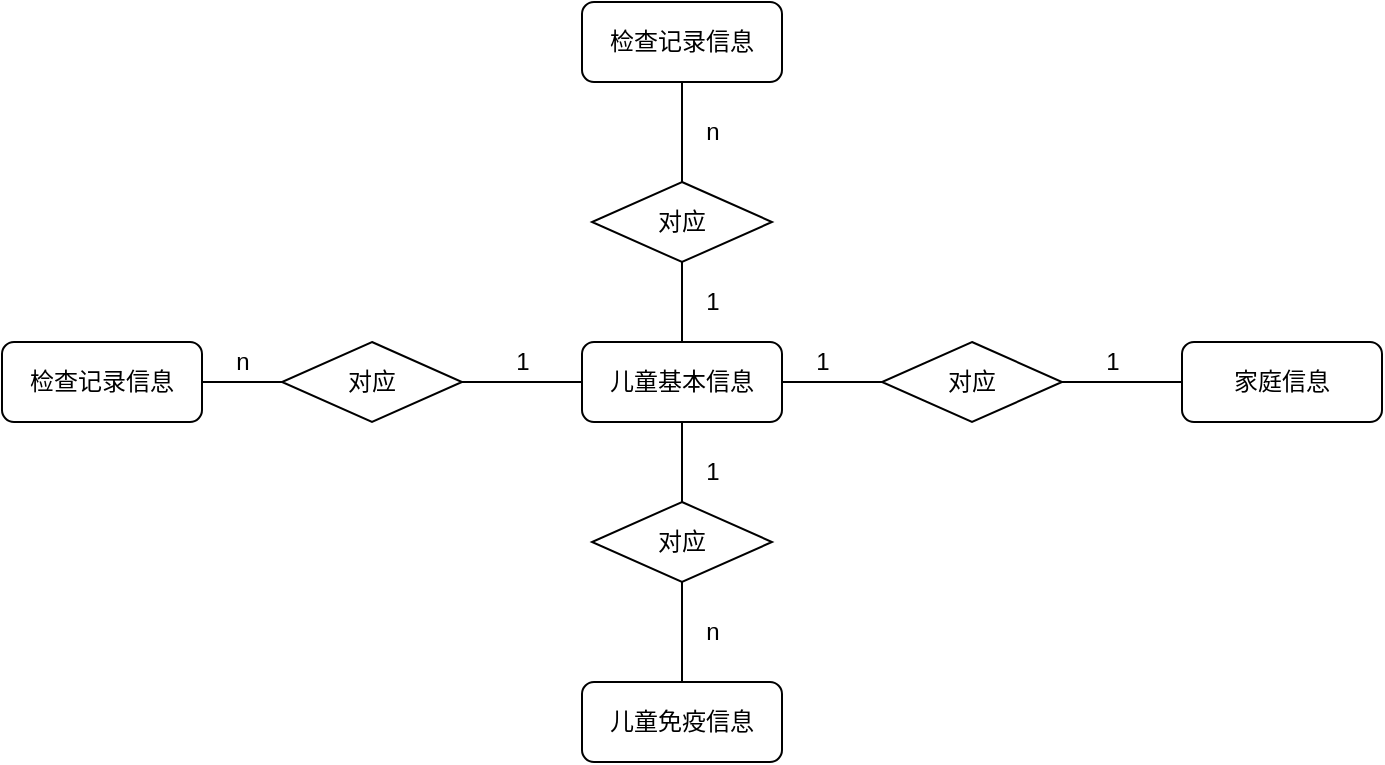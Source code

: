 <mxfile version="21.1.7" type="github">
  <diagram name="第 1 页" id="aJMnGmdrbb2Bqixd6drr">
    <mxGraphModel dx="1655" dy="478" grid="1" gridSize="10" guides="1" tooltips="1" connect="1" arrows="1" fold="1" page="1" pageScale="1" pageWidth="827" pageHeight="1169" math="0" shadow="0">
      <root>
        <mxCell id="0" />
        <mxCell id="1" parent="0" />
        <mxCell id="-vMLV96m9PtU9IQiF6Ga-1" value="儿童基本信息" style="rounded=1;whiteSpace=wrap;html=1;" vertex="1" parent="1">
          <mxGeometry x="190" y="310" width="100" height="40" as="geometry" />
        </mxCell>
        <mxCell id="-vMLV96m9PtU9IQiF6Ga-2" value="对应" style="rhombus;whiteSpace=wrap;html=1;" vertex="1" parent="1">
          <mxGeometry x="340" y="310" width="90" height="40" as="geometry" />
        </mxCell>
        <mxCell id="-vMLV96m9PtU9IQiF6Ga-3" value="家庭信息" style="rounded=1;whiteSpace=wrap;html=1;" vertex="1" parent="1">
          <mxGeometry x="490" y="310" width="100" height="40" as="geometry" />
        </mxCell>
        <mxCell id="-vMLV96m9PtU9IQiF6Ga-4" value="" style="endArrow=none;html=1;rounded=0;entryX=1;entryY=0.5;entryDx=0;entryDy=0;exitX=0;exitY=0.5;exitDx=0;exitDy=0;" edge="1" parent="1" source="-vMLV96m9PtU9IQiF6Ga-2" target="-vMLV96m9PtU9IQiF6Ga-1">
          <mxGeometry width="50" height="50" relative="1" as="geometry">
            <mxPoint x="400" y="350" as="sourcePoint" />
            <mxPoint x="450" y="300" as="targetPoint" />
          </mxGeometry>
        </mxCell>
        <mxCell id="-vMLV96m9PtU9IQiF6Ga-5" value="" style="endArrow=none;html=1;rounded=0;entryX=1;entryY=0.5;entryDx=0;entryDy=0;exitX=0;exitY=0.5;exitDx=0;exitDy=0;" edge="1" parent="1" source="-vMLV96m9PtU9IQiF6Ga-3" target="-vMLV96m9PtU9IQiF6Ga-2">
          <mxGeometry width="50" height="50" relative="1" as="geometry">
            <mxPoint x="350" y="340" as="sourcePoint" />
            <mxPoint x="310" y="340" as="targetPoint" />
          </mxGeometry>
        </mxCell>
        <mxCell id="-vMLV96m9PtU9IQiF6Ga-6" value="1" style="text;html=1;align=center;verticalAlign=middle;resizable=0;points=[];autosize=1;strokeColor=none;fillColor=none;" vertex="1" parent="1">
          <mxGeometry x="295" y="305" width="30" height="30" as="geometry" />
        </mxCell>
        <mxCell id="-vMLV96m9PtU9IQiF6Ga-7" value="1" style="text;html=1;align=center;verticalAlign=middle;resizable=0;points=[];autosize=1;strokeColor=none;fillColor=none;" vertex="1" parent="1">
          <mxGeometry x="440" y="305" width="30" height="30" as="geometry" />
        </mxCell>
        <mxCell id="-vMLV96m9PtU9IQiF6Ga-8" value="对应" style="rhombus;whiteSpace=wrap;html=1;" vertex="1" parent="1">
          <mxGeometry x="195" y="390" width="90" height="40" as="geometry" />
        </mxCell>
        <mxCell id="-vMLV96m9PtU9IQiF6Ga-9" value="儿童免疫信息" style="rounded=1;whiteSpace=wrap;html=1;" vertex="1" parent="1">
          <mxGeometry x="190" y="480" width="100" height="40" as="geometry" />
        </mxCell>
        <mxCell id="-vMLV96m9PtU9IQiF6Ga-11" value="" style="endArrow=none;html=1;rounded=0;entryX=0.5;entryY=1;entryDx=0;entryDy=0;exitX=0.5;exitY=0;exitDx=0;exitDy=0;" edge="1" parent="1" source="-vMLV96m9PtU9IQiF6Ga-8" target="-vMLV96m9PtU9IQiF6Ga-1">
          <mxGeometry width="50" height="50" relative="1" as="geometry">
            <mxPoint x="90" y="450" as="sourcePoint" />
            <mxPoint x="140" y="400" as="targetPoint" />
          </mxGeometry>
        </mxCell>
        <mxCell id="-vMLV96m9PtU9IQiF6Ga-12" value="" style="endArrow=none;html=1;rounded=0;entryX=0.5;entryY=1;entryDx=0;entryDy=0;exitX=0.5;exitY=0;exitDx=0;exitDy=0;" edge="1" parent="1" source="-vMLV96m9PtU9IQiF6Ga-9" target="-vMLV96m9PtU9IQiF6Ga-8">
          <mxGeometry width="50" height="50" relative="1" as="geometry">
            <mxPoint x="110" y="500" as="sourcePoint" />
            <mxPoint x="160" y="450" as="targetPoint" />
          </mxGeometry>
        </mxCell>
        <mxCell id="-vMLV96m9PtU9IQiF6Ga-13" value="1" style="text;html=1;align=center;verticalAlign=middle;resizable=0;points=[];autosize=1;strokeColor=none;fillColor=none;" vertex="1" parent="1">
          <mxGeometry x="240" y="360" width="30" height="30" as="geometry" />
        </mxCell>
        <mxCell id="-vMLV96m9PtU9IQiF6Ga-14" value="n" style="text;html=1;align=center;verticalAlign=middle;resizable=0;points=[];autosize=1;strokeColor=none;fillColor=none;" vertex="1" parent="1">
          <mxGeometry x="240" y="440" width="30" height="30" as="geometry" />
        </mxCell>
        <mxCell id="-vMLV96m9PtU9IQiF6Ga-15" value="对应" style="rhombus;whiteSpace=wrap;html=1;" vertex="1" parent="1">
          <mxGeometry x="195" y="230" width="90" height="40" as="geometry" />
        </mxCell>
        <mxCell id="-vMLV96m9PtU9IQiF6Ga-16" value="检查记录信息" style="rounded=1;whiteSpace=wrap;html=1;" vertex="1" parent="1">
          <mxGeometry x="190" y="140" width="100" height="40" as="geometry" />
        </mxCell>
        <mxCell id="-vMLV96m9PtU9IQiF6Ga-17" value="" style="endArrow=none;html=1;rounded=0;entryX=0.5;entryY=1;entryDx=0;entryDy=0;" edge="1" parent="1" source="-vMLV96m9PtU9IQiF6Ga-1" target="-vMLV96m9PtU9IQiF6Ga-15">
          <mxGeometry width="50" height="50" relative="1" as="geometry">
            <mxPoint x="110" y="330" as="sourcePoint" />
            <mxPoint x="160" y="280" as="targetPoint" />
          </mxGeometry>
        </mxCell>
        <mxCell id="-vMLV96m9PtU9IQiF6Ga-18" value="" style="endArrow=none;html=1;rounded=0;entryX=0.5;entryY=1;entryDx=0;entryDy=0;" edge="1" parent="1" source="-vMLV96m9PtU9IQiF6Ga-15" target="-vMLV96m9PtU9IQiF6Ga-16">
          <mxGeometry width="50" height="50" relative="1" as="geometry">
            <mxPoint x="100" y="330" as="sourcePoint" />
            <mxPoint x="150" y="280" as="targetPoint" />
          </mxGeometry>
        </mxCell>
        <mxCell id="-vMLV96m9PtU9IQiF6Ga-19" value="1" style="text;html=1;align=center;verticalAlign=middle;resizable=0;points=[];autosize=1;strokeColor=none;fillColor=none;" vertex="1" parent="1">
          <mxGeometry x="240" y="275" width="30" height="30" as="geometry" />
        </mxCell>
        <mxCell id="-vMLV96m9PtU9IQiF6Ga-20" value="n" style="text;html=1;align=center;verticalAlign=middle;resizable=0;points=[];autosize=1;strokeColor=none;fillColor=none;" vertex="1" parent="1">
          <mxGeometry x="240" y="190" width="30" height="30" as="geometry" />
        </mxCell>
        <mxCell id="-vMLV96m9PtU9IQiF6Ga-22" value="对应" style="rhombus;whiteSpace=wrap;html=1;" vertex="1" parent="1">
          <mxGeometry x="40" y="310" width="90" height="40" as="geometry" />
        </mxCell>
        <mxCell id="-vMLV96m9PtU9IQiF6Ga-23" value="检查记录信息" style="rounded=1;whiteSpace=wrap;html=1;" vertex="1" parent="1">
          <mxGeometry x="-100" y="310" width="100" height="40" as="geometry" />
        </mxCell>
        <mxCell id="-vMLV96m9PtU9IQiF6Ga-24" value="" style="endArrow=none;html=1;rounded=0;entryX=0;entryY=0.5;entryDx=0;entryDy=0;" edge="1" parent="1" source="-vMLV96m9PtU9IQiF6Ga-22" target="-vMLV96m9PtU9IQiF6Ga-1">
          <mxGeometry width="50" height="50" relative="1" as="geometry">
            <mxPoint x="20" y="450" as="sourcePoint" />
            <mxPoint x="70" y="400" as="targetPoint" />
          </mxGeometry>
        </mxCell>
        <mxCell id="-vMLV96m9PtU9IQiF6Ga-25" value="" style="endArrow=none;html=1;rounded=0;entryX=0;entryY=0.5;entryDx=0;entryDy=0;exitX=1;exitY=0.5;exitDx=0;exitDy=0;" edge="1" parent="1" source="-vMLV96m9PtU9IQiF6Ga-23" target="-vMLV96m9PtU9IQiF6Ga-22">
          <mxGeometry width="50" height="50" relative="1" as="geometry">
            <mxPoint x="-60" y="430" as="sourcePoint" />
            <mxPoint x="-10" y="380" as="targetPoint" />
          </mxGeometry>
        </mxCell>
        <mxCell id="-vMLV96m9PtU9IQiF6Ga-26" value="1" style="text;html=1;align=center;verticalAlign=middle;resizable=0;points=[];autosize=1;strokeColor=none;fillColor=none;" vertex="1" parent="1">
          <mxGeometry x="145" y="305" width="30" height="30" as="geometry" />
        </mxCell>
        <mxCell id="-vMLV96m9PtU9IQiF6Ga-27" value="n" style="text;html=1;align=center;verticalAlign=middle;resizable=0;points=[];autosize=1;strokeColor=none;fillColor=none;" vertex="1" parent="1">
          <mxGeometry x="5" y="305" width="30" height="30" as="geometry" />
        </mxCell>
      </root>
    </mxGraphModel>
  </diagram>
</mxfile>
